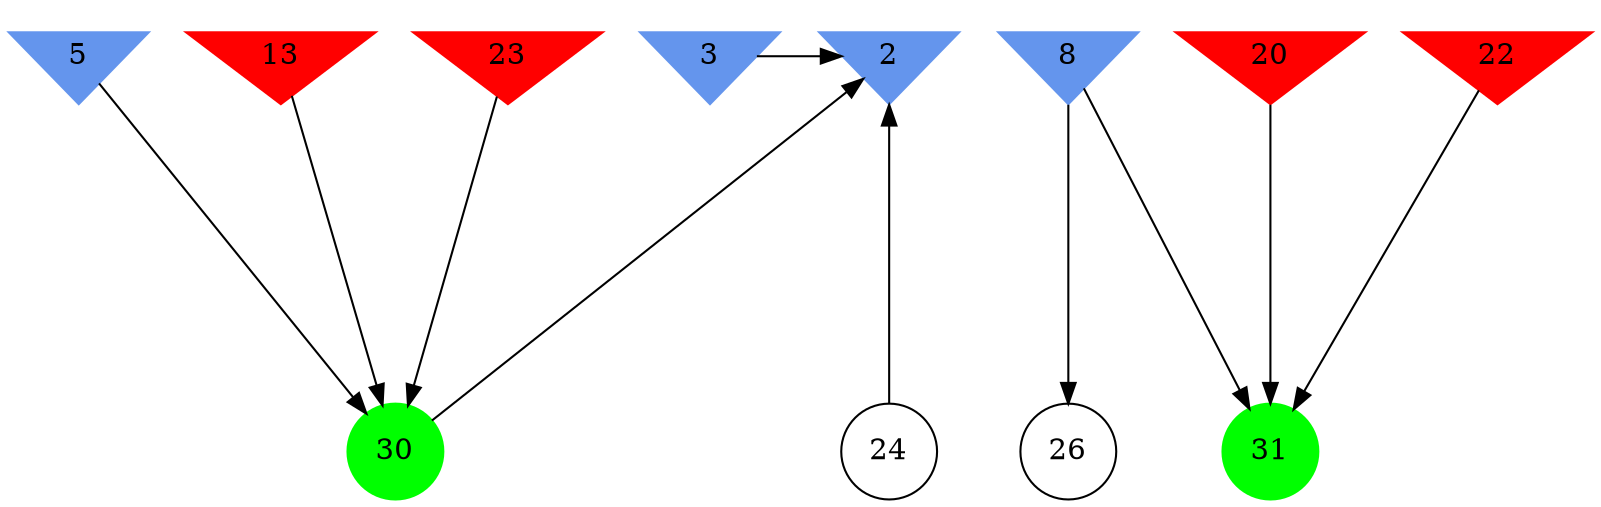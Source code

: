 digraph brain {
	ranksep=2.0;
	2 [shape=invtriangle,style=filled,color=cornflowerblue];
	3 [shape=invtriangle,style=filled,color=cornflowerblue];
	5 [shape=invtriangle,style=filled,color=cornflowerblue];
	8 [shape=invtriangle,style=filled,color=cornflowerblue];
	13 [shape=invtriangle,style=filled,color=red];
	20 [shape=invtriangle,style=filled,color=red];
	22 [shape=invtriangle,style=filled,color=red];
	23 [shape=invtriangle,style=filled,color=red];
	24 [shape=circle,color=black];
	26 [shape=circle,color=black];
	30 [shape=circle,style=filled,color=green];
	31 [shape=circle,style=filled,color=green];
	22	->	31;
	20	->	31;
	13	->	30;
	5	->	30;
	23	->	30;
	8	->	31;
	8	->	26;
	3	->	2;
	24	->	2;
	30	->	2;
	{ rank=same; 2; 3; 5; 8; 13; 20; 22; 23; }
	{ rank=same; 24; 26; }
	{ rank=same; 30; 31; }
}

